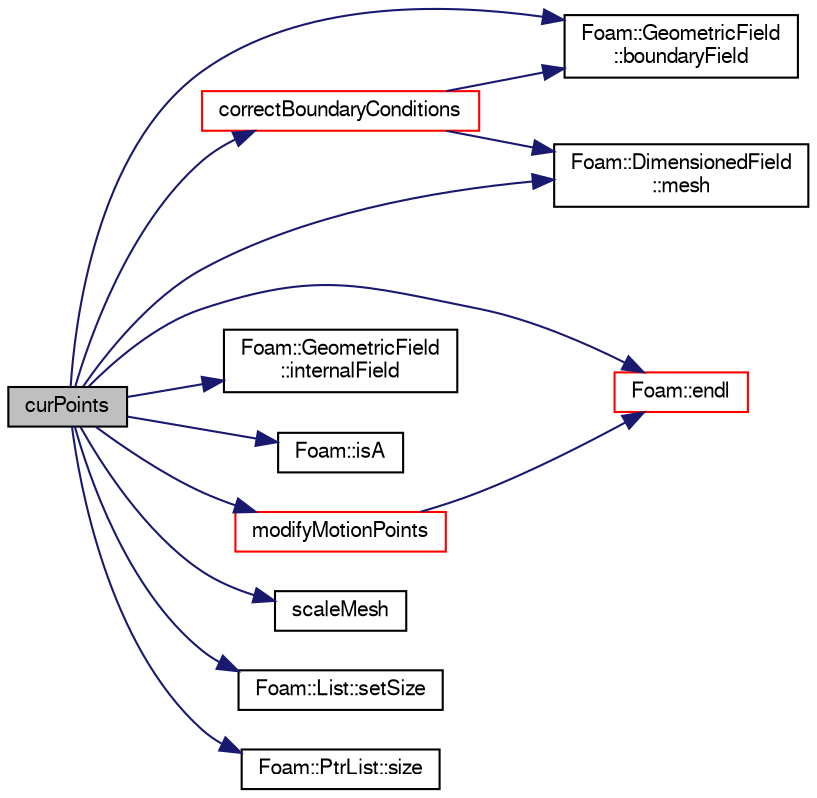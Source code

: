 digraph "curPoints"
{
  bgcolor="transparent";
  edge [fontname="FreeSans",fontsize="10",labelfontname="FreeSans",labelfontsize="10"];
  node [fontname="FreeSans",fontsize="10",shape=record];
  rankdir="LR";
  Node542 [label="curPoints",height=0.2,width=0.4,color="black", fillcolor="grey75", style="filled", fontcolor="black"];
  Node542 -> Node543 [color="midnightblue",fontsize="10",style="solid",fontname="FreeSans"];
  Node543 [label="Foam::GeometricField\l::boundaryField",height=0.2,width=0.4,color="black",URL="$a22434.html#a3c6c1a789b48ea0c5e8bff64f9c14f2d",tooltip="Return reference to GeometricBoundaryField. "];
  Node542 -> Node544 [color="midnightblue",fontsize="10",style="solid",fontname="FreeSans"];
  Node544 [label="correctBoundaryConditions",height=0.2,width=0.4,color="red",URL="$a21550.html#ad66a47297ee6c37c7c84b8743c5441ea",tooltip="Special correctBoundaryConditions which evaluates fixedValue. "];
  Node544 -> Node543 [color="midnightblue",fontsize="10",style="solid",fontname="FreeSans"];
  Node544 -> Node546 [color="midnightblue",fontsize="10",style="solid",fontname="FreeSans"];
  Node546 [label="Foam::DimensionedField\l::mesh",height=0.2,width=0.4,color="black",URL="$a26390.html#a8f1110830348a1448a14ab5e3cf47e3b",tooltip="Return mesh. "];
  Node542 -> Node559 [color="midnightblue",fontsize="10",style="solid",fontname="FreeSans"];
  Node559 [label="Foam::endl",height=0.2,width=0.4,color="red",URL="$a21124.html#a2db8fe02a0d3909e9351bb4275b23ce4",tooltip="Add newline and flush stream. "];
  Node542 -> Node597 [color="midnightblue",fontsize="10",style="solid",fontname="FreeSans"];
  Node597 [label="Foam::GeometricField\l::internalField",height=0.2,width=0.4,color="black",URL="$a22434.html#a9536140d36d69bbac40496f6b817aa0a",tooltip="Return internal field. "];
  Node542 -> Node598 [color="midnightblue",fontsize="10",style="solid",fontname="FreeSans"];
  Node598 [label="Foam::isA",height=0.2,width=0.4,color="black",URL="$a21124.html#a7f38c7df863d37f5357047d27dab7711",tooltip="Check if a dynamic_cast to typeid is possible. "];
  Node542 -> Node546 [color="midnightblue",fontsize="10",style="solid",fontname="FreeSans"];
  Node542 -> Node599 [color="midnightblue",fontsize="10",style="solid",fontname="FreeSans"];
  Node599 [label="modifyMotionPoints",height=0.2,width=0.4,color="red",URL="$a21550.html#aef244a2351549fb12f3375a347b0cda3",tooltip="Apply optional point constraint (2d correction) "];
  Node599 -> Node559 [color="midnightblue",fontsize="10",style="solid",fontname="FreeSans"];
  Node542 -> Node724 [color="midnightblue",fontsize="10",style="solid",fontname="FreeSans"];
  Node724 [label="scaleMesh",height=0.2,width=0.4,color="black",URL="$a21550.html#ade5e6b000d223fdb79a1d68dfcb1a343",tooltip="Move mesh with given scale. Return true if mesh ok or has. "];
  Node542 -> Node725 [color="midnightblue",fontsize="10",style="solid",fontname="FreeSans"];
  Node725 [label="Foam::List::setSize",height=0.2,width=0.4,color="black",URL="$a25694.html#aedb985ffeaf1bdbfeccc2a8730405703",tooltip="Reset size of List. "];
  Node542 -> Node706 [color="midnightblue",fontsize="10",style="solid",fontname="FreeSans"];
  Node706 [label="Foam::PtrList::size",height=0.2,width=0.4,color="black",URL="$a25914.html#a47b3bf30da1eb3ab8076b5fbe00e0494",tooltip="Return the number of elements in the PtrList. "];
}
